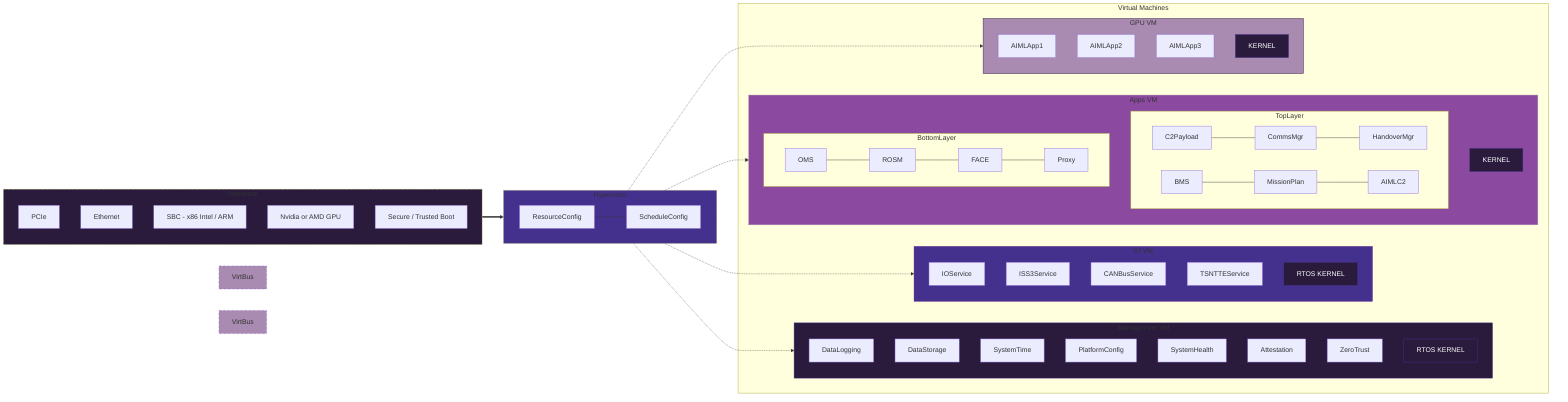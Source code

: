 graph LR
    %% Color definitions for analogous purple scheme
    %% Deep Blue-Purple (#2A1B3D)
    %% Royal Purple (#44318D)
    %% Lavender Purple (#8B4AA0)
    %% Light Purple-Pink (#A98AB0)

    subgraph VMs[Virtual Machines]
        direction LR
        
        subgraph ManagementVM[Management VM]
            direction TB
            style ManagementVM fill:#2A1B3D,stroke:#44318D
            DataLogging & DataStorage & SystemTime & PlatformConfig & SystemHealth & Attestation & ZeroTrust
            RTOS1[RTOS KERNEL]
        end

        subgraph IOVM[IO VM]
            direction TB
            style IOVM fill:#44318D,stroke:#8B4AA0
            IOService & ISS3Service & CANBusService & TSNTTEService
            RTOS2[RTOS KERNEL]
        end

        subgraph AppsVM[Apps VM]
            direction TB
            style AppsVM fill:#8B4AA0,stroke:#A98AB0
            
            subgraph TopLayer
                direction LR
                C2Payload --- CommsMgr --- HandoverMgr
                BMS --- MissionPlan --- AIMLC2
            end
            
            subgraph BottomLayer
                direction LR
                OMS --- ROSM --- FACE --- Proxy
            end
            
            KERNEL1[KERNEL]
        end

        subgraph GPUVM[GPU VM]
            direction TB
            style GPUVM fill:#A98AB0,stroke:#2A1B3D
            AIMLApp1 & AIMLApp2 & AIMLApp3
            KERNEL2[KERNEL]
        end
    end

    %% VirtBus connections
    VirtBus1[VirtBus]
    VirtBus2[VirtBus]
    
    %% Hardware Layer with special styling
    subgraph Hardware
        direction TB
        style Hardware fill:#2A1B3D,stroke-dasharray: 5 5
        PCIe & Ethernet
        SBC[SBC - x86 Intel / ARM]
        GPU[Nvidia or AMD GPU]
        SecureBoot[Secure / Trusted Boot]
    end

    %% Hypervisor with configurations
    subgraph Hypervisor
        direction LR
        style Hypervisor fill:#44318D,stroke-dasharray: 3 3
        ResourceConfig --- ScheduleConfig
    end

    %% Connections with different line styles
    Hardware ==> Hypervisor
    Hypervisor -.-> ManagementVM
    Hypervisor -.-> IOVM
    Hypervisor -.-> AppsVM
    Hypervisor -.-> GPUVM

    %% Style classes for components
    classDef kernel fill:#2A1B3D,stroke:#44318D,color:white
    classDef component fill:#8B4AA0,stroke:#A98AB0,color:white
    classDef virtbus fill:#A98AB0,stroke-dasharray: 5 5

    %% Apply styles
    class RTOS1,RTOS2,KERNEL1,KERNEL2 kernel
    class VirtBus1,VirtBus2 virtbus